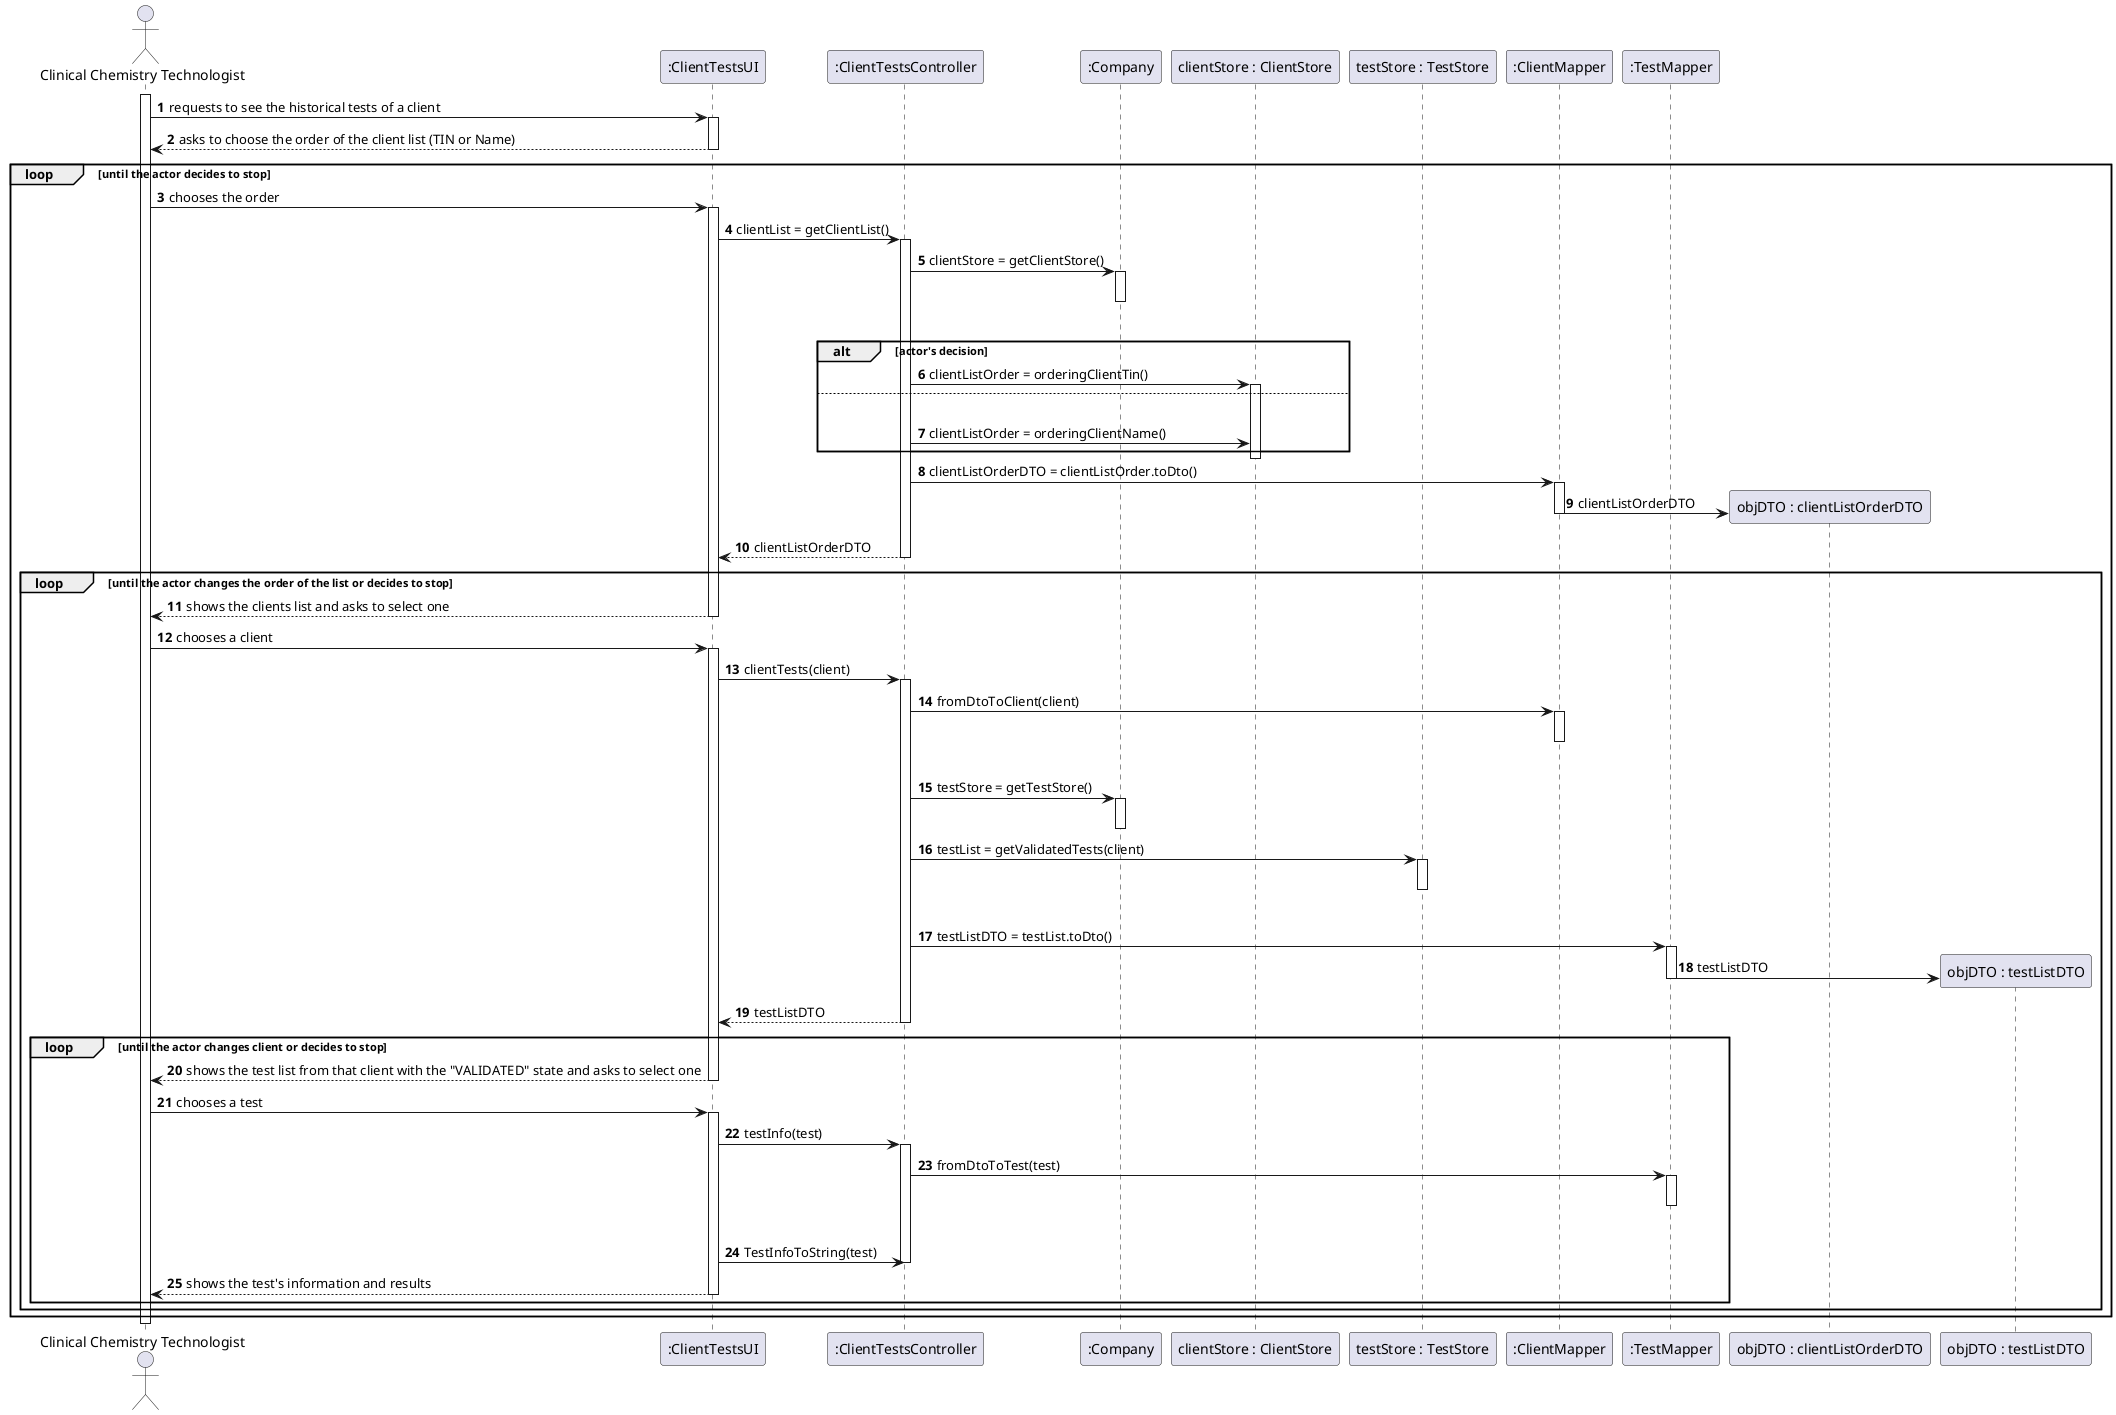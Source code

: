 @startuml
autonumber
'hide footbox
actor "Clinical Chemistry Technologist" as CCT

participant ":ClientTestsUI" as UI
participant ":ClientTestsController" as CTRL
participant ":Company" as COMP
participant "clientStore : ClientStore" as CS
participant "testStore : TestStore" as TS
participant ":ClientMapper" as CM
participant ":TestMapper" as TM
participant "objDTO : clientListOrderDTO" as CL_DTO
participant "objDTO : testListDTO" as TL_DTO

activate CCT
CCT -> UI : requests to see the historical tests of a client
activate UI
UI --> CCT : asks to choose the order of the client list (TIN or Name)
deactivate UI

loop until the actor decides to stop
CCT -> UI : chooses the order
activate UI
UI -> CTRL : clientList = getClientList()
activate CTRL
CTRL -> COMP : clientStore = getClientStore()
activate COMP
deactivate COMP
|||
alt actor's decision
    CTRL -> CS : clientListOrder = orderingClientTin()
    activate CS
else
|||
    CTRL -> CS : clientListOrder = orderingClientName()
end alt
deactivate CS
CTRL -> CM : clientListOrderDTO = clientListOrder.toDto()
activate CM
create CL_DTO
CM -> CL_DTO : clientListOrderDTO
deactivate CM
CTRL --> UI : clientListOrderDTO
deactivate CTRL

loop until the actor changes the order of the list or decides to stop
    UI --> CCT : shows the clients list and asks to select one
    deactivate UI

    CCT -> UI : chooses a client
    activate UI
    UI -> CTRL : clientTests(client)
    activate CTRL
    CTRL -> CM : fromDtoToClient(client)
    activate CM
    deactivate CM
    |||
    CTRL -> COMP : testStore = getTestStore()
    activate COMP
    deactivate COMP
    CTRL -> TS : testList = getValidatedTests(client)
    activate TS
    deactivate TS
    |||
    CTRL -> TM : testListDTO = testList.toDto()
    activate TM
    create TL_DTO
    TM -> TL_DTO : testListDTO
    deactivate TM
    CTRL --> UI : testListDTO
    deactivate CTRL
    loop until the actor changes client or decides to stop
        UI --> CCT : shows the test list from that client with the "VALIDATED" state and asks to select one
        deactivate UI

        CCT -> UI : chooses a test
        activate UI
        UI -> CTRL : testInfo(test)
        activate CTRL
        CTRL -> TM : fromDtoToTest(test)
        activate TM
        deactivate TM
        |||
        UI -> CTRL : TestInfoToString(test)
        deactivate CTRL
        UI --> CCT : shows the test's information and results
        deactivate UI
    end loop
end loop
end loop

deactivate CCT
@enduml